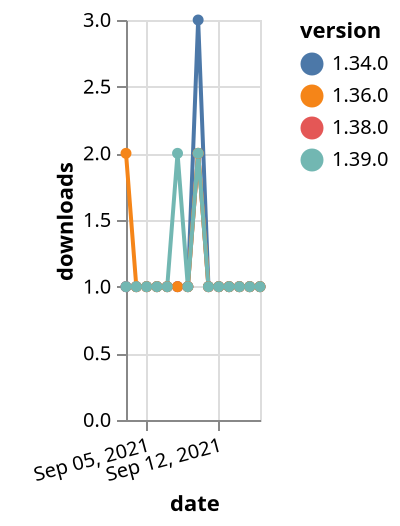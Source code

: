 {"$schema": "https://vega.github.io/schema/vega-lite/v5.json", "description": "A simple bar chart with embedded data.", "data": {"values": [{"date": "2021-09-03", "total": 365, "delta": 1, "version": "1.34.0"}, {"date": "2021-09-04", "total": 366, "delta": 1, "version": "1.34.0"}, {"date": "2021-09-05", "total": 367, "delta": 1, "version": "1.34.0"}, {"date": "2021-09-06", "total": 368, "delta": 1, "version": "1.34.0"}, {"date": "2021-09-07", "total": 369, "delta": 1, "version": "1.34.0"}, {"date": "2021-09-08", "total": 370, "delta": 1, "version": "1.34.0"}, {"date": "2021-09-09", "total": 371, "delta": 1, "version": "1.34.0"}, {"date": "2021-09-10", "total": 374, "delta": 3, "version": "1.34.0"}, {"date": "2021-09-11", "total": 375, "delta": 1, "version": "1.34.0"}, {"date": "2021-09-12", "total": 376, "delta": 1, "version": "1.34.0"}, {"date": "2021-09-13", "total": 377, "delta": 1, "version": "1.34.0"}, {"date": "2021-09-14", "total": 378, "delta": 1, "version": "1.34.0"}, {"date": "2021-09-15", "total": 379, "delta": 1, "version": "1.34.0"}, {"date": "2021-09-16", "total": 380, "delta": 1, "version": "1.34.0"}, {"date": "2021-09-03", "total": 173, "delta": 1, "version": "1.38.0"}, {"date": "2021-09-04", "total": 174, "delta": 1, "version": "1.38.0"}, {"date": "2021-09-05", "total": 175, "delta": 1, "version": "1.38.0"}, {"date": "2021-09-06", "total": 176, "delta": 1, "version": "1.38.0"}, {"date": "2021-09-07", "total": 177, "delta": 1, "version": "1.38.0"}, {"date": "2021-09-08", "total": 178, "delta": 1, "version": "1.38.0"}, {"date": "2021-09-09", "total": 179, "delta": 1, "version": "1.38.0"}, {"date": "2021-09-10", "total": 181, "delta": 2, "version": "1.38.0"}, {"date": "2021-09-11", "total": 182, "delta": 1, "version": "1.38.0"}, {"date": "2021-09-12", "total": 183, "delta": 1, "version": "1.38.0"}, {"date": "2021-09-13", "total": 184, "delta": 1, "version": "1.38.0"}, {"date": "2021-09-14", "total": 185, "delta": 1, "version": "1.38.0"}, {"date": "2021-09-15", "total": 186, "delta": 1, "version": "1.38.0"}, {"date": "2021-09-16", "total": 187, "delta": 1, "version": "1.38.0"}, {"date": "2021-09-03", "total": 189, "delta": 2, "version": "1.36.0"}, {"date": "2021-09-04", "total": 190, "delta": 1, "version": "1.36.0"}, {"date": "2021-09-05", "total": 191, "delta": 1, "version": "1.36.0"}, {"date": "2021-09-06", "total": 192, "delta": 1, "version": "1.36.0"}, {"date": "2021-09-07", "total": 193, "delta": 1, "version": "1.36.0"}, {"date": "2021-09-08", "total": 194, "delta": 1, "version": "1.36.0"}, {"date": "2021-09-09", "total": 195, "delta": 1, "version": "1.36.0"}, {"date": "2021-09-10", "total": 197, "delta": 2, "version": "1.36.0"}, {"date": "2021-09-11", "total": 198, "delta": 1, "version": "1.36.0"}, {"date": "2021-09-12", "total": 199, "delta": 1, "version": "1.36.0"}, {"date": "2021-09-13", "total": 200, "delta": 1, "version": "1.36.0"}, {"date": "2021-09-14", "total": 201, "delta": 1, "version": "1.36.0"}, {"date": "2021-09-15", "total": 202, "delta": 1, "version": "1.36.0"}, {"date": "2021-09-16", "total": 203, "delta": 1, "version": "1.36.0"}, {"date": "2021-09-03", "total": 160, "delta": 1, "version": "1.39.0"}, {"date": "2021-09-04", "total": 161, "delta": 1, "version": "1.39.0"}, {"date": "2021-09-05", "total": 162, "delta": 1, "version": "1.39.0"}, {"date": "2021-09-06", "total": 163, "delta": 1, "version": "1.39.0"}, {"date": "2021-09-07", "total": 164, "delta": 1, "version": "1.39.0"}, {"date": "2021-09-08", "total": 166, "delta": 2, "version": "1.39.0"}, {"date": "2021-09-09", "total": 167, "delta": 1, "version": "1.39.0"}, {"date": "2021-09-10", "total": 169, "delta": 2, "version": "1.39.0"}, {"date": "2021-09-11", "total": 170, "delta": 1, "version": "1.39.0"}, {"date": "2021-09-12", "total": 171, "delta": 1, "version": "1.39.0"}, {"date": "2021-09-13", "total": 172, "delta": 1, "version": "1.39.0"}, {"date": "2021-09-14", "total": 173, "delta": 1, "version": "1.39.0"}, {"date": "2021-09-15", "total": 174, "delta": 1, "version": "1.39.0"}, {"date": "2021-09-16", "total": 175, "delta": 1, "version": "1.39.0"}]}, "width": "container", "mark": {"type": "line", "point": {"filled": true}}, "encoding": {"x": {"field": "date", "type": "temporal", "timeUnit": "yearmonthdate", "title": "date", "axis": {"labelAngle": -15}}, "y": {"field": "delta", "type": "quantitative", "title": "downloads"}, "color": {"field": "version", "type": "nominal"}, "tooltip": {"field": "delta"}}}